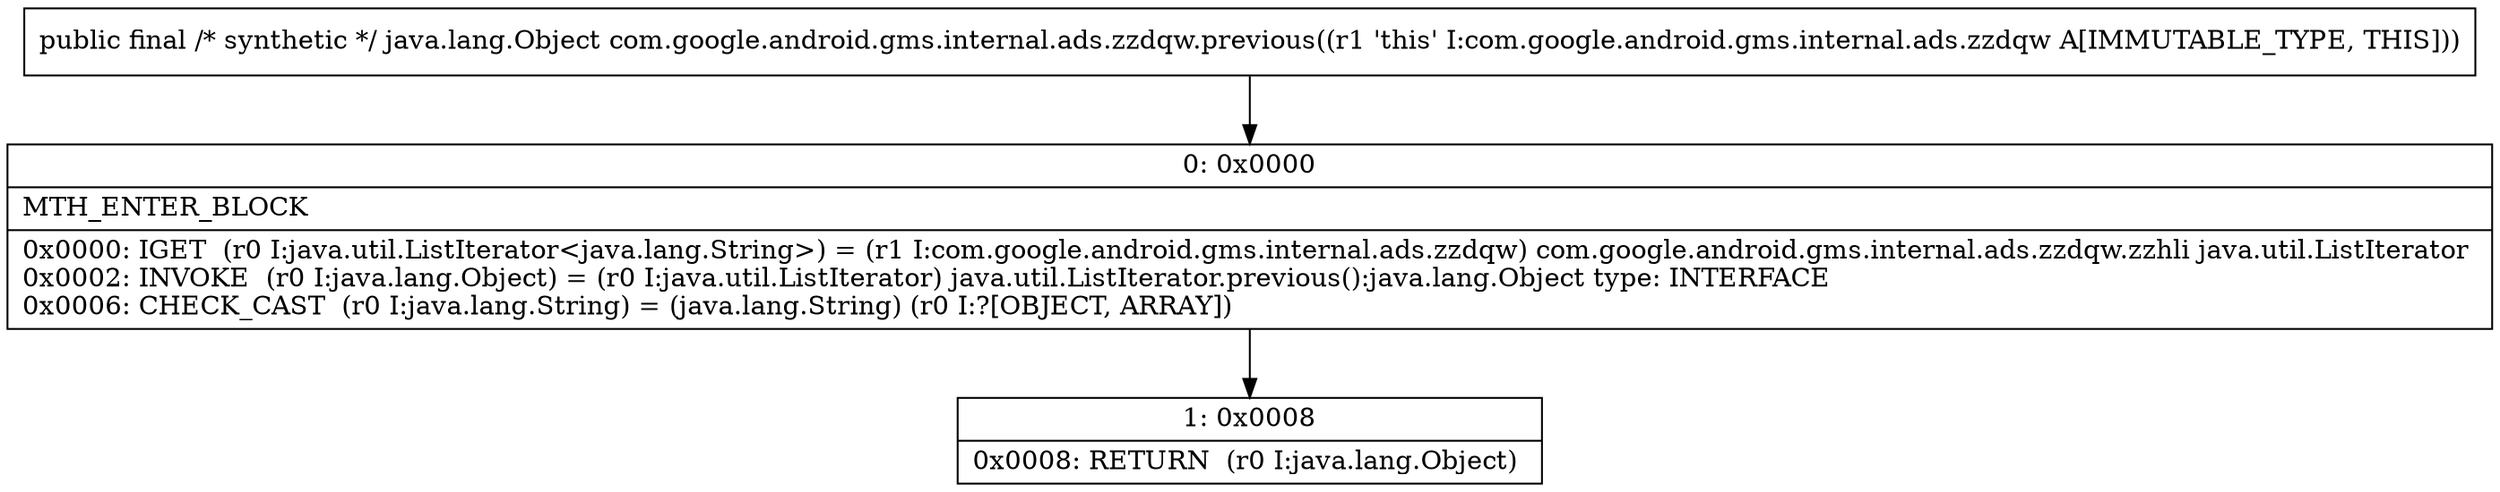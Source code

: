digraph "CFG forcom.google.android.gms.internal.ads.zzdqw.previous()Ljava\/lang\/Object;" {
Node_0 [shape=record,label="{0\:\ 0x0000|MTH_ENTER_BLOCK\l|0x0000: IGET  (r0 I:java.util.ListIterator\<java.lang.String\>) = (r1 I:com.google.android.gms.internal.ads.zzdqw) com.google.android.gms.internal.ads.zzdqw.zzhli java.util.ListIterator \l0x0002: INVOKE  (r0 I:java.lang.Object) = (r0 I:java.util.ListIterator) java.util.ListIterator.previous():java.lang.Object type: INTERFACE \l0x0006: CHECK_CAST  (r0 I:java.lang.String) = (java.lang.String) (r0 I:?[OBJECT, ARRAY]) \l}"];
Node_1 [shape=record,label="{1\:\ 0x0008|0x0008: RETURN  (r0 I:java.lang.Object) \l}"];
MethodNode[shape=record,label="{public final \/* synthetic *\/ java.lang.Object com.google.android.gms.internal.ads.zzdqw.previous((r1 'this' I:com.google.android.gms.internal.ads.zzdqw A[IMMUTABLE_TYPE, THIS])) }"];
MethodNode -> Node_0;
Node_0 -> Node_1;
}

